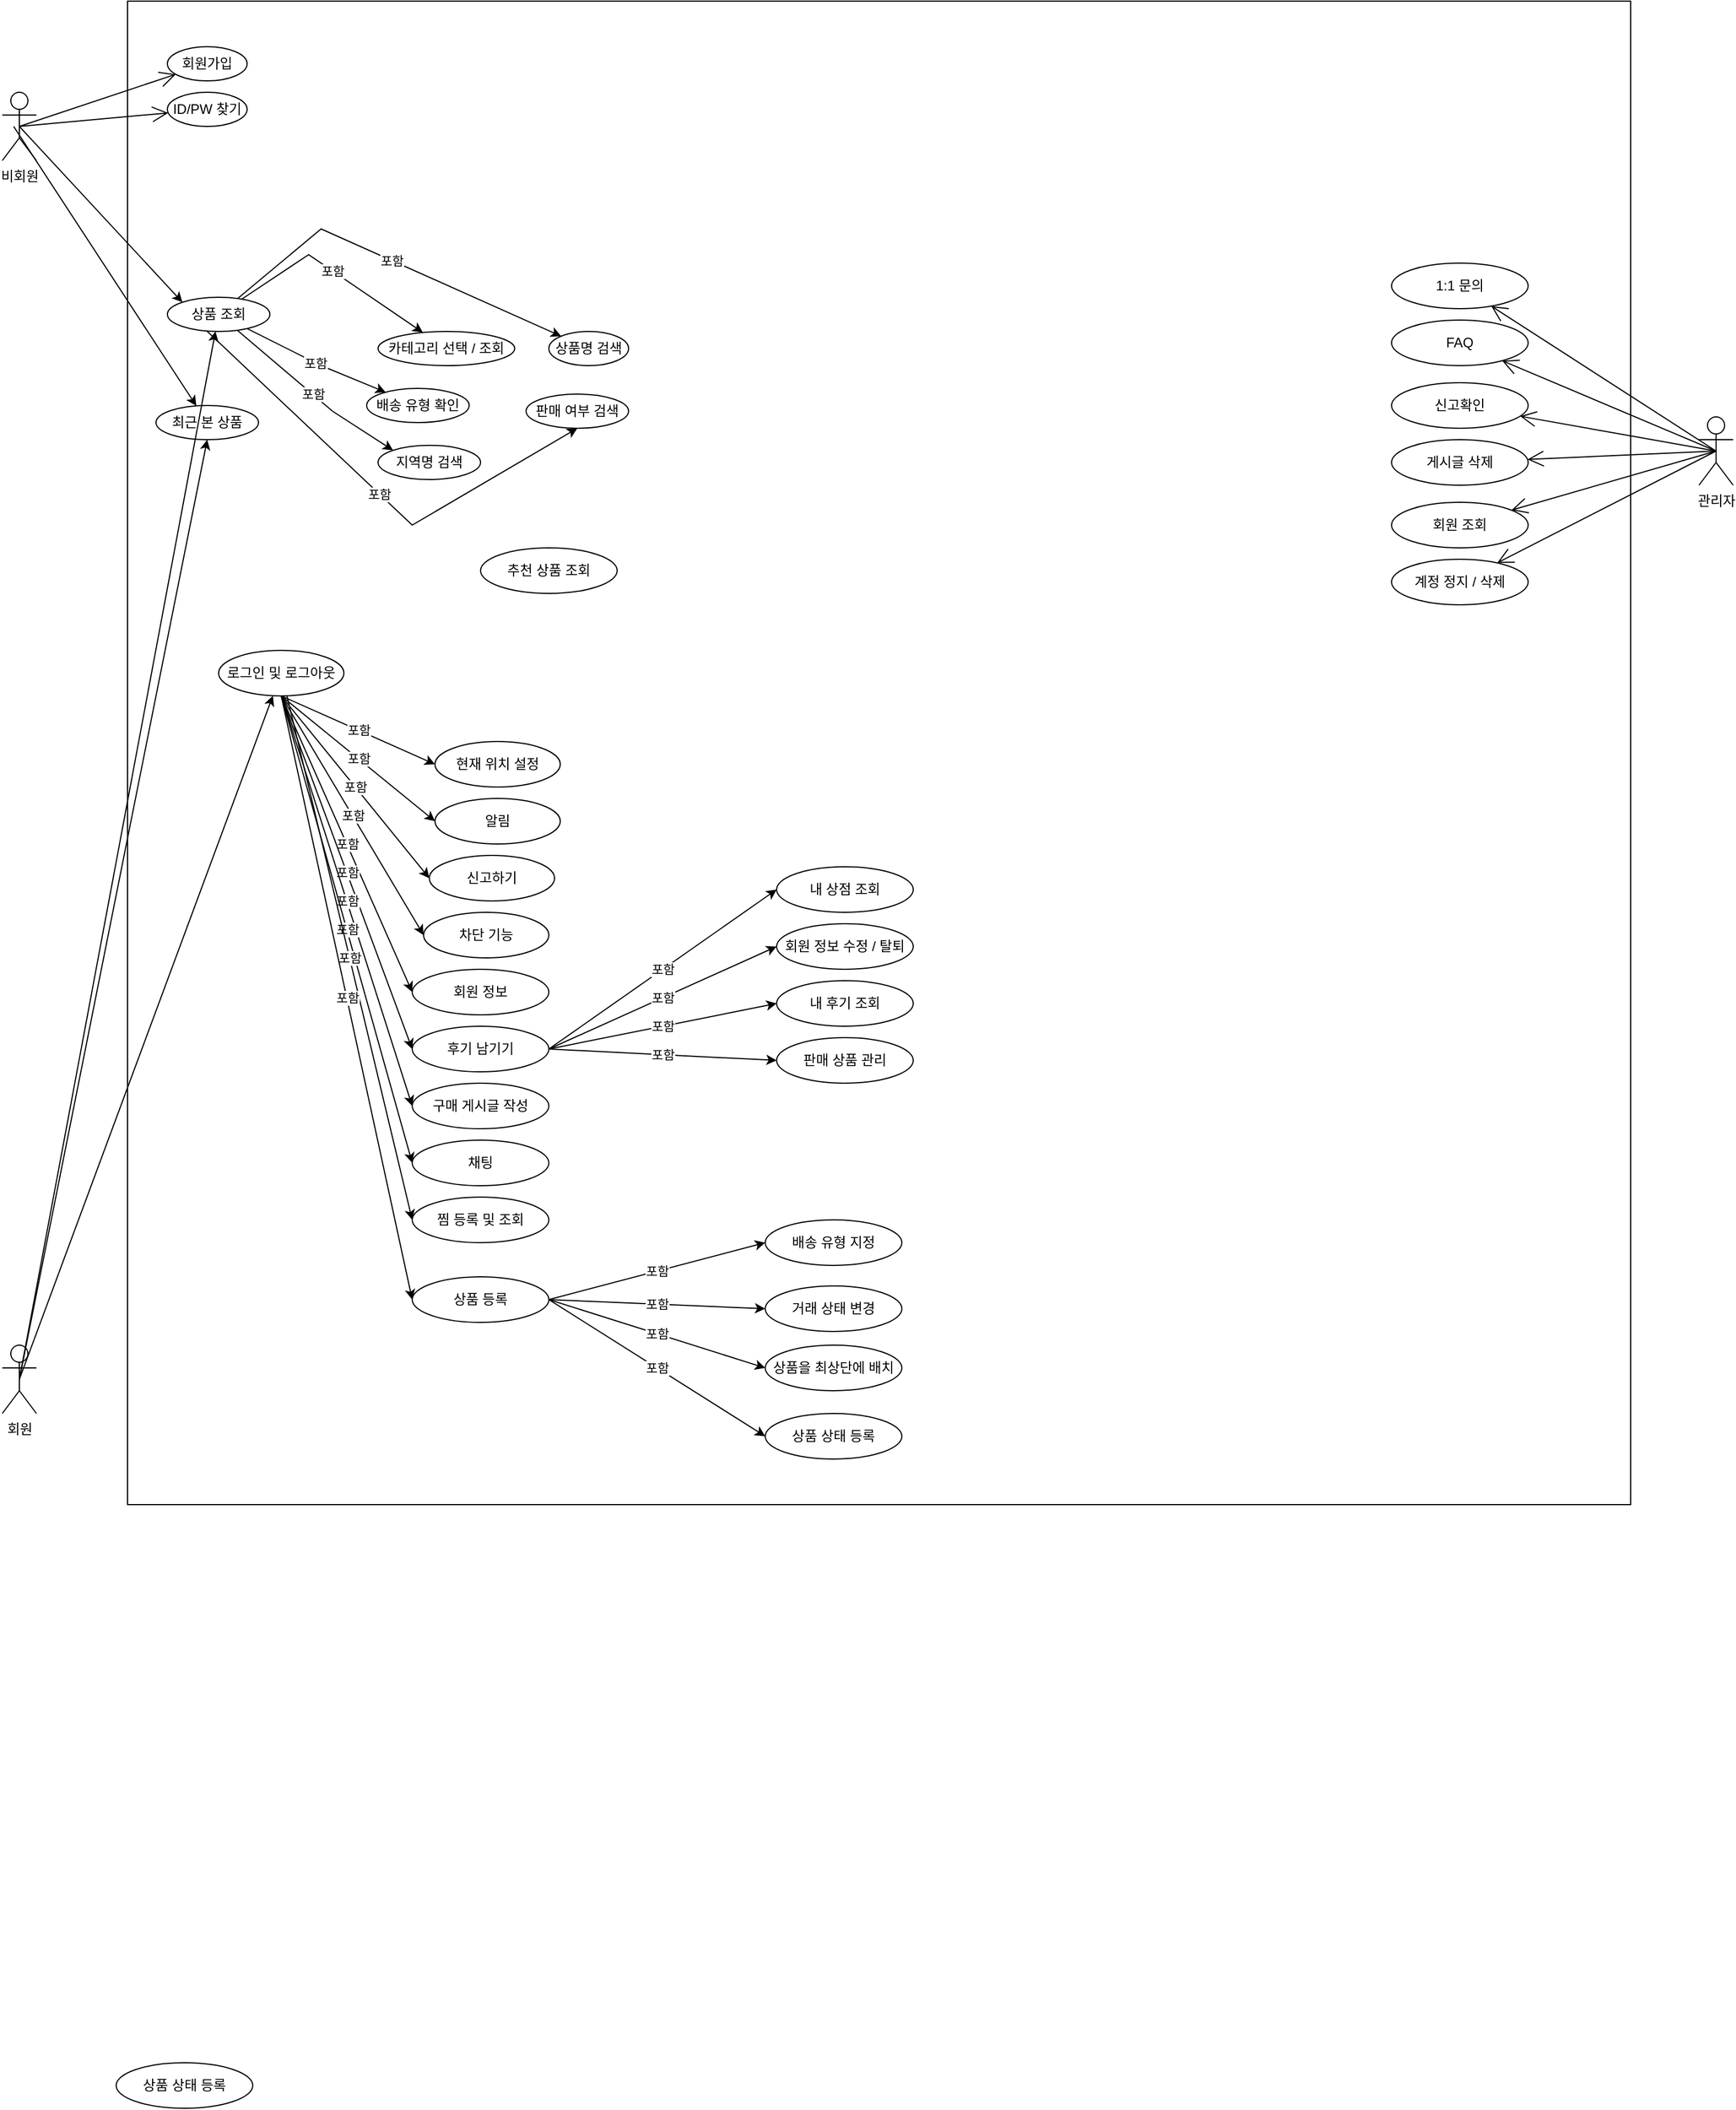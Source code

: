 <mxfile version="20.0.4" type="device"><diagram id="OKVO9dSo9H278coLtZNx" name="Page-1"><mxGraphModel dx="2844" dy="1588" grid="1" gridSize="10" guides="1" tooltips="1" connect="1" arrows="1" fold="1" page="1" pageScale="1" pageWidth="1654" pageHeight="2336" math="0" shadow="0"><root><mxCell id="0"/><mxCell id="1" parent="0"/><mxCell id="1rmoYfEY8m7WDfJlJX4g-1" value="비회원&lt;br&gt;" style="shape=umlActor;verticalLabelPosition=bottom;verticalAlign=top;html=1;outlineConnect=0;" parent="1" vertex="1"><mxGeometry x="50" y="100" width="30" height="60" as="geometry"/></mxCell><mxCell id="1rmoYfEY8m7WDfJlJX4g-3" value="관리자" style="shape=umlActor;verticalLabelPosition=bottom;verticalAlign=top;html=1;outlineConnect=0;" parent="1" vertex="1"><mxGeometry x="1540" y="385" width="30" height="60" as="geometry"/></mxCell><mxCell id="1rmoYfEY8m7WDfJlJX4g-9" value="" style="whiteSpace=wrap;html=1;aspect=fixed;" parent="1" vertex="1"><mxGeometry x="160" y="20" width="1320" height="1320" as="geometry"/></mxCell><mxCell id="1rmoYfEY8m7WDfJlJX4g-11" value="회원가입" style="ellipse;whiteSpace=wrap;html=1;" parent="1" vertex="1"><mxGeometry x="195" y="60" width="70" height="30" as="geometry"/></mxCell><mxCell id="1rmoYfEY8m7WDfJlJX4g-12" value="ID/PW 찾기" style="ellipse;whiteSpace=wrap;html=1;" parent="1" vertex="1"><mxGeometry x="195" y="100" width="70" height="30" as="geometry"/></mxCell><mxCell id="1rmoYfEY8m7WDfJlJX4g-14" value="상품명 검색" style="ellipse;whiteSpace=wrap;html=1;" parent="1" vertex="1"><mxGeometry x="530" y="310" width="70" height="30" as="geometry"/></mxCell><mxCell id="1rmoYfEY8m7WDfJlJX4g-16" value="판매 여부 검색" style="ellipse;whiteSpace=wrap;html=1;" parent="1" vertex="1"><mxGeometry x="510" y="365" width="90" height="30" as="geometry"/></mxCell><mxCell id="1rmoYfEY8m7WDfJlJX4g-17" value="회원&lt;br&gt;" style="shape=umlActor;verticalLabelPosition=bottom;verticalAlign=top;html=1;outlineConnect=0;" parent="1" vertex="1"><mxGeometry x="50" y="1200" width="30" height="60" as="geometry"/></mxCell><mxCell id="1rmoYfEY8m7WDfJlJX4g-20" value="지역명 검색" style="ellipse;whiteSpace=wrap;html=1;" parent="1" vertex="1"><mxGeometry x="380" y="410" width="90" height="30" as="geometry"/></mxCell><mxCell id="1rmoYfEY8m7WDfJlJX4g-21" value="카테고리 선택 / 조회" style="ellipse;whiteSpace=wrap;html=1;" parent="1" vertex="1"><mxGeometry x="380" y="310" width="120" height="30" as="geometry"/></mxCell><mxCell id="1rmoYfEY8m7WDfJlJX4g-22" value="배송 유형 확인" style="ellipse;whiteSpace=wrap;html=1;" parent="1" vertex="1"><mxGeometry x="370" y="360" width="90" height="30" as="geometry"/></mxCell><mxCell id="G9vm5j6Ib7OHZn2vaKfp-1" value="최근 본 상품&lt;span style=&quot;color: rgba(0, 0, 0, 0); font-family: monospace; font-size: 0px; text-align: start;&quot;&gt;%3CmxGraphModel%3E%3Croot%3E%3CmxCell%20id%3D%220%22%2F%3E%3CmxCell%20id%3D%221%22%20parent%3D%220%22%2F%3E%3CmxCell%20id%3D%222%22%20value%3D%22%EB%B0%B0%EC%86%A1%20%EC%9C%A0%ED%98%95%20%ED%99%95%EC%9D%B8%22%20style%3D%22ellipse%3BwhiteSpace%3Dwrap%3Bhtml%3D1%3B%22%20vertex%3D%221%22%20parent%3D%221%22%3E%3CmxGeometry%20x%3D%22190%22%20y%3D%22420%22%20width%3D%2290%22%20height%3D%2230%22%20as%3D%22geometry%22%2F%3E%3C%2FmxCell%3E%3C%2Froot%3E%3C%2FmxGraphModel%3E&lt;/span&gt;" style="ellipse;whiteSpace=wrap;html=1;" vertex="1" parent="1"><mxGeometry x="185" y="375" width="90" height="30" as="geometry"/></mxCell><mxCell id="G9vm5j6Ib7OHZn2vaKfp-3" value="로그인 및 로그아웃" style="ellipse;whiteSpace=wrap;html=1;" vertex="1" parent="1"><mxGeometry x="240" y="590" width="110" height="40" as="geometry"/></mxCell><mxCell id="G9vm5j6Ib7OHZn2vaKfp-4" value="현재 위치 설정&lt;span style=&quot;color: rgba(0, 0, 0, 0); font-family: monospace; font-size: 0px; text-align: start;&quot;&gt;%3CmxGraphModel%3E%3Croot%3E%3CmxCell%20id%3D%220%22%2F%3E%3CmxCell%20id%3D%221%22%20parent%3D%220%22%2F%3E%3CmxCell%20id%3D%222%22%20value%3D%22%EB%A1%9C%EA%B7%B8%EC%9D%B8%20%EB%B0%8F%20%ED%98%B8%EA%B7%B8%EC%95%84%EC%9B%83%22%20style%3D%22ellipse%3BwhiteSpace%3Dwrap%3Bhtml%3D1%3B%22%20vertex%3D%221%22%20parent%3D%221%22%3E%3CmxGeometry%20x%3D%22250%22%20y%3D%22610%22%20width%3D%22110%22%20height%3D%2240%22%20as%3D%22geometry%22%2F%3E%3C%2FmxCell%3E%3C%2Froot%3E%3C%2FmxGraphModel%3E&lt;/span&gt;" style="ellipse;whiteSpace=wrap;html=1;" vertex="1" parent="1"><mxGeometry x="430" y="670" width="110" height="40" as="geometry"/></mxCell><mxCell id="G9vm5j6Ib7OHZn2vaKfp-5" value="차단 기능" style="ellipse;whiteSpace=wrap;html=1;" vertex="1" parent="1"><mxGeometry x="420" y="820" width="110" height="40" as="geometry"/></mxCell><mxCell id="G9vm5j6Ib7OHZn2vaKfp-8" value="신고하기" style="ellipse;whiteSpace=wrap;html=1;" vertex="1" parent="1"><mxGeometry x="425" y="770" width="110" height="40" as="geometry"/></mxCell><mxCell id="G9vm5j6Ib7OHZn2vaKfp-9" value="알림" style="ellipse;whiteSpace=wrap;html=1;" vertex="1" parent="1"><mxGeometry x="430" y="720" width="110" height="40" as="geometry"/></mxCell><mxCell id="G9vm5j6Ib7OHZn2vaKfp-11" value="회원 정보 수정 / 탈퇴" style="ellipse;whiteSpace=wrap;html=1;" vertex="1" parent="1"><mxGeometry x="730" y="830" width="120" height="40" as="geometry"/></mxCell><mxCell id="G9vm5j6Ib7OHZn2vaKfp-12" value="내 상점 조회&lt;span style=&quot;color: rgba(0, 0, 0, 0); font-family: monospace; font-size: 0px; text-align: start;&quot;&gt;%3CmxGraphModel%3E%3Croot%3E%3CmxCell%20id%3D%220%22%2F%3E%3CmxCell%20id%3D%221%22%20parent%3D%220%22%2F%3E%3CmxCell%20id%3D%222%22%20value%3D%22%ED%9A%8C%EC%9B%90%20%EC%A0%95%EB%B3%B4%20%EC%88%98%EC%A0%95%20%2F%20%ED%83%88%ED%87%B4%22%20style%3D%22ellipse%3BwhiteSpace%3Dwrap%3Bhtml%3D1%3B%22%20vertex%3D%221%22%20parent%3D%221%22%3E%3CmxGeometry%20x%3D%22260%22%20y%3D%22900%22%20width%3D%22120%22%20height%3D%2240%22%20as%3D%22geometry%22%2F%3E%3C%2FmxCell%3E%3C%2Froot%3E%3C%2FmxGraphModel%3E&lt;/span&gt;" style="ellipse;whiteSpace=wrap;html=1;" vertex="1" parent="1"><mxGeometry x="730" y="780" width="120" height="40" as="geometry"/></mxCell><mxCell id="G9vm5j6Ib7OHZn2vaKfp-13" value="내 후기 조회&lt;span style=&quot;color: rgba(0, 0, 0, 0); font-family: monospace; font-size: 0px; text-align: start;&quot;&gt;%3CmxGraphModel%3E%3Croot%3E%3CmxCell%20id%3D%220%22%2F%3E%3CmxCell%20id%3D%221%22%20parent%3D%220%22%2F%3E%3CmxCell%20id%3D%222%22%20value%3D%22%ED%9A%8C%EC%9B%90%20%EC%A0%95%EB%B3%B4%20%EC%88%98%EC%A0%95%20%2F%20%ED%83%88%ED%87%B4%22%20style%3D%22ellipse%3BwhiteSpace%3Dwrap%3Bhtml%3D1%3B%22%20vertex%3D%221%22%20parent%3D%221%22%3E%3CmxGeometry%20x%3D%22260%22%20y%3D%22900%22%20width%3D%22120%22%20height%3D%2240%22%20as%3D%22geometry%22%2F%3E%3C%2FmxCell%3E%3C%2Froot%3E%3C%2FmxGraphModel%3E&lt;/span&gt;" style="ellipse;whiteSpace=wrap;html=1;" vertex="1" parent="1"><mxGeometry x="730" y="880" width="120" height="40" as="geometry"/></mxCell><mxCell id="G9vm5j6Ib7OHZn2vaKfp-14" value="판매 상품 관리" style="ellipse;whiteSpace=wrap;html=1;" vertex="1" parent="1"><mxGeometry x="730" y="930" width="120" height="40" as="geometry"/></mxCell><mxCell id="G9vm5j6Ib7OHZn2vaKfp-15" value="찜 등록 및 조회" style="ellipse;whiteSpace=wrap;html=1;" vertex="1" parent="1"><mxGeometry x="410" y="1070" width="120" height="40" as="geometry"/></mxCell><mxCell id="G9vm5j6Ib7OHZn2vaKfp-16" value="채팅" style="ellipse;whiteSpace=wrap;html=1;" vertex="1" parent="1"><mxGeometry x="410" y="1020" width="120" height="40" as="geometry"/></mxCell><mxCell id="G9vm5j6Ib7OHZn2vaKfp-17" value="후기 남기기" style="ellipse;whiteSpace=wrap;html=1;" vertex="1" parent="1"><mxGeometry x="410" y="920" width="120" height="40" as="geometry"/></mxCell><mxCell id="G9vm5j6Ib7OHZn2vaKfp-18" value="추천 상품 조회" style="ellipse;whiteSpace=wrap;html=1;" vertex="1" parent="1"><mxGeometry x="470" y="500" width="120" height="40" as="geometry"/></mxCell><mxCell id="G9vm5j6Ib7OHZn2vaKfp-19" value="구매 게시글 작성" style="ellipse;whiteSpace=wrap;html=1;" vertex="1" parent="1"><mxGeometry x="410" y="970" width="120" height="40" as="geometry"/></mxCell><mxCell id="G9vm5j6Ib7OHZn2vaKfp-20" value="상품 등록" style="ellipse;whiteSpace=wrap;html=1;" vertex="1" parent="1"><mxGeometry x="410" y="1140" width="120" height="40" as="geometry"/></mxCell><mxCell id="G9vm5j6Ib7OHZn2vaKfp-21" value="배송 유형 지정" style="ellipse;whiteSpace=wrap;html=1;" vertex="1" parent="1"><mxGeometry x="720" y="1090" width="120" height="40" as="geometry"/></mxCell><mxCell id="G9vm5j6Ib7OHZn2vaKfp-22" value="거래 상태 변경" style="ellipse;whiteSpace=wrap;html=1;" vertex="1" parent="1"><mxGeometry x="720" y="1148" width="120" height="40" as="geometry"/></mxCell><mxCell id="G9vm5j6Ib7OHZn2vaKfp-23" value="상품을 최상단에 배치" style="ellipse;whiteSpace=wrap;html=1;" vertex="1" parent="1"><mxGeometry x="720" y="1200" width="120" height="40" as="geometry"/></mxCell><mxCell id="G9vm5j6Ib7OHZn2vaKfp-24" value="상품 상태 등록" style="ellipse;whiteSpace=wrap;html=1;" vertex="1" parent="1"><mxGeometry x="720" y="1260" width="120" height="40" as="geometry"/></mxCell><mxCell id="G9vm5j6Ib7OHZn2vaKfp-25" value="상품 상태 등록" style="ellipse;whiteSpace=wrap;html=1;" vertex="1" parent="1"><mxGeometry x="150" y="1830" width="120" height="40" as="geometry"/></mxCell><mxCell id="G9vm5j6Ib7OHZn2vaKfp-26" value="FAQ" style="ellipse;whiteSpace=wrap;html=1;" vertex="1" parent="1"><mxGeometry x="1270" y="300" width="120" height="40" as="geometry"/></mxCell><mxCell id="G9vm5j6Ib7OHZn2vaKfp-28" value="신고확인" style="ellipse;whiteSpace=wrap;html=1;" vertex="1" parent="1"><mxGeometry x="1270" y="355" width="120" height="40" as="geometry"/></mxCell><mxCell id="G9vm5j6Ib7OHZn2vaKfp-29" value="게시글 삭제" style="ellipse;whiteSpace=wrap;html=1;" vertex="1" parent="1"><mxGeometry x="1270" y="405" width="120" height="40" as="geometry"/></mxCell><mxCell id="G9vm5j6Ib7OHZn2vaKfp-30" value="1:1 문의" style="ellipse;whiteSpace=wrap;html=1;" vertex="1" parent="1"><mxGeometry x="1270" y="250" width="120" height="40" as="geometry"/></mxCell><mxCell id="G9vm5j6Ib7OHZn2vaKfp-31" value="회원 조회" style="ellipse;whiteSpace=wrap;html=1;" vertex="1" parent="1"><mxGeometry x="1270" y="460" width="120" height="40" as="geometry"/></mxCell><mxCell id="G9vm5j6Ib7OHZn2vaKfp-32" value="계정 정지 / 삭제" style="ellipse;whiteSpace=wrap;html=1;" vertex="1" parent="1"><mxGeometry x="1270" y="510" width="120" height="40" as="geometry"/></mxCell><mxCell id="G9vm5j6Ib7OHZn2vaKfp-40" value="" style="endArrow=open;endFill=1;endSize=12;html=1;rounded=0;exitX=0.5;exitY=0.5;exitDx=0;exitDy=0;exitPerimeter=0;" edge="1" parent="1" source="1rmoYfEY8m7WDfJlJX4g-3" target="G9vm5j6Ib7OHZn2vaKfp-30"><mxGeometry width="160" relative="1" as="geometry"><mxPoint x="1400" y="510" as="sourcePoint"/><mxPoint x="1560" y="510" as="targetPoint"/></mxGeometry></mxCell><mxCell id="G9vm5j6Ib7OHZn2vaKfp-41" value="" style="endArrow=open;endFill=1;endSize=12;html=1;rounded=0;exitX=0.5;exitY=0.5;exitDx=0;exitDy=0;exitPerimeter=0;" edge="1" parent="1" source="1rmoYfEY8m7WDfJlJX4g-3" target="G9vm5j6Ib7OHZn2vaKfp-26"><mxGeometry width="160" relative="1" as="geometry"><mxPoint x="1400" y="510" as="sourcePoint"/><mxPoint x="1560" y="510" as="targetPoint"/></mxGeometry></mxCell><mxCell id="G9vm5j6Ib7OHZn2vaKfp-42" value="" style="endArrow=open;endFill=1;endSize=12;html=1;rounded=0;exitX=0.5;exitY=0.5;exitDx=0;exitDy=0;exitPerimeter=0;" edge="1" parent="1" source="1rmoYfEY8m7WDfJlJX4g-3" target="G9vm5j6Ib7OHZn2vaKfp-28"><mxGeometry width="160" relative="1" as="geometry"><mxPoint x="1565.0" y="425" as="sourcePoint"/><mxPoint x="1377.167" y="345.701" as="targetPoint"/></mxGeometry></mxCell><mxCell id="G9vm5j6Ib7OHZn2vaKfp-43" value="" style="endArrow=open;endFill=1;endSize=12;html=1;rounded=0;exitX=0.5;exitY=0.5;exitDx=0;exitDy=0;exitPerimeter=0;" edge="1" parent="1" source="1rmoYfEY8m7WDfJlJX4g-3" target="G9vm5j6Ib7OHZn2vaKfp-29"><mxGeometry width="160" relative="1" as="geometry"><mxPoint x="1550" y="420" as="sourcePoint"/><mxPoint x="1387.167" y="355.701" as="targetPoint"/></mxGeometry></mxCell><mxCell id="G9vm5j6Ib7OHZn2vaKfp-44" value="" style="endArrow=open;endFill=1;endSize=12;html=1;rounded=0;exitX=0.5;exitY=0.5;exitDx=0;exitDy=0;exitPerimeter=0;" edge="1" parent="1" source="1rmoYfEY8m7WDfJlJX4g-3" target="G9vm5j6Ib7OHZn2vaKfp-31"><mxGeometry width="160" relative="1" as="geometry"><mxPoint x="1585.0" y="445" as="sourcePoint"/><mxPoint x="1397.167" y="365.701" as="targetPoint"/></mxGeometry></mxCell><mxCell id="G9vm5j6Ib7OHZn2vaKfp-45" value="" style="endArrow=open;endFill=1;endSize=12;html=1;rounded=0;exitX=0.5;exitY=0.5;exitDx=0;exitDy=0;exitPerimeter=0;" edge="1" parent="1" source="1rmoYfEY8m7WDfJlJX4g-3" target="G9vm5j6Ib7OHZn2vaKfp-32"><mxGeometry width="160" relative="1" as="geometry"><mxPoint x="1595.0" y="455" as="sourcePoint"/><mxPoint x="1407.167" y="375.701" as="targetPoint"/></mxGeometry></mxCell><mxCell id="G9vm5j6Ib7OHZn2vaKfp-46" value="" style="endArrow=open;endFill=1;endSize=12;html=1;rounded=0;exitX=0.5;exitY=0.5;exitDx=0;exitDy=0;exitPerimeter=0;" edge="1" parent="1" source="1rmoYfEY8m7WDfJlJX4g-1" target="1rmoYfEY8m7WDfJlJX4g-11"><mxGeometry width="160" relative="1" as="geometry"><mxPoint x="72.03" y="120.0" as="sourcePoint"/><mxPoint x="-120.001" y="218.29" as="targetPoint"/></mxGeometry></mxCell><mxCell id="G9vm5j6Ib7OHZn2vaKfp-47" value="" style="endArrow=open;endFill=1;endSize=12;html=1;rounded=0;exitX=0.5;exitY=0.5;exitDx=0;exitDy=0;exitPerimeter=0;" edge="1" parent="1" source="1rmoYfEY8m7WDfJlJX4g-1" target="1rmoYfEY8m7WDfJlJX4g-12"><mxGeometry width="160" relative="1" as="geometry"><mxPoint x="75" y="140" as="sourcePoint"/><mxPoint x="253.617" y="101.641" as="targetPoint"/></mxGeometry></mxCell><mxCell id="G9vm5j6Ib7OHZn2vaKfp-48" value="" style="endArrow=classic;html=1;rounded=0;exitX=0.5;exitY=0.5;exitDx=0;exitDy=0;exitPerimeter=0;" edge="1" parent="1" source="1rmoYfEY8m7WDfJlJX4g-17" target="G9vm5j6Ib7OHZn2vaKfp-3"><mxGeometry width="50" height="50" relative="1" as="geometry"><mxPoint x="520" y="1010" as="sourcePoint"/><mxPoint x="570" y="960" as="targetPoint"/></mxGeometry></mxCell><mxCell id="G9vm5j6Ib7OHZn2vaKfp-49" value="" style="endArrow=classic;html=1;rounded=0;exitX=0.5;exitY=0.5;exitDx=0;exitDy=0;exitPerimeter=0;entryX=0;entryY=0;entryDx=0;entryDy=0;" edge="1" parent="1" source="1rmoYfEY8m7WDfJlJX4g-1" target="G9vm5j6Ib7OHZn2vaKfp-50"><mxGeometry width="50" height="50" relative="1" as="geometry"><mxPoint x="60" y="270" as="sourcePoint"/><mxPoint x="80" y="340" as="targetPoint"/></mxGeometry></mxCell><mxCell id="G9vm5j6Ib7OHZn2vaKfp-50" value="상품 조회" style="ellipse;whiteSpace=wrap;html=1;" vertex="1" parent="1"><mxGeometry x="195" y="280" width="90" height="30" as="geometry"/></mxCell><mxCell id="G9vm5j6Ib7OHZn2vaKfp-53" value="" style="endArrow=classic;html=1;rounded=0;" edge="1" parent="1" source="G9vm5j6Ib7OHZn2vaKfp-50" target="1rmoYfEY8m7WDfJlJX4g-22"><mxGeometry relative="1" as="geometry"><mxPoint x="120" y="380" as="sourcePoint"/><mxPoint x="220" y="380" as="targetPoint"/><Array as="points"><mxPoint x="330" y="340"/></Array></mxGeometry></mxCell><mxCell id="G9vm5j6Ib7OHZn2vaKfp-54" value="포함" style="edgeLabel;resizable=0;html=1;align=center;verticalAlign=middle;" connectable="0" vertex="1" parent="G9vm5j6Ib7OHZn2vaKfp-53"><mxGeometry relative="1" as="geometry"/></mxCell><mxCell id="G9vm5j6Ib7OHZn2vaKfp-59" value="" style="endArrow=classic;html=1;rounded=0;" edge="1" parent="1" source="G9vm5j6Ib7OHZn2vaKfp-50" target="1rmoYfEY8m7WDfJlJX4g-21"><mxGeometry relative="1" as="geometry"><mxPoint x="254.226" y="209.995" as="sourcePoint"/><mxPoint x="375.777" y="265.893" as="targetPoint"/><Array as="points"><mxPoint x="319.06" y="242.56"/></Array></mxGeometry></mxCell><mxCell id="G9vm5j6Ib7OHZn2vaKfp-60" value="포함" style="edgeLabel;resizable=0;html=1;align=center;verticalAlign=middle;" connectable="0" vertex="1" parent="G9vm5j6Ib7OHZn2vaKfp-59"><mxGeometry relative="1" as="geometry"/></mxCell><mxCell id="G9vm5j6Ib7OHZn2vaKfp-61" value="" style="endArrow=classic;html=1;rounded=0;entryX=0;entryY=0;entryDx=0;entryDy=0;" edge="1" parent="1" source="G9vm5j6Ib7OHZn2vaKfp-50" target="1rmoYfEY8m7WDfJlJX4g-20"><mxGeometry relative="1" as="geometry"><mxPoint x="285.166" y="327.435" as="sourcePoint"/><mxPoint x="406.717" y="383.333" as="targetPoint"/><Array as="points"><mxPoint x="340" y="380"/></Array></mxGeometry></mxCell><mxCell id="G9vm5j6Ib7OHZn2vaKfp-62" value="포함" style="edgeLabel;resizable=0;html=1;align=center;verticalAlign=middle;" connectable="0" vertex="1" parent="G9vm5j6Ib7OHZn2vaKfp-61"><mxGeometry relative="1" as="geometry"/></mxCell><mxCell id="G9vm5j6Ib7OHZn2vaKfp-63" value="" style="endArrow=classic;html=1;rounded=0;" edge="1" parent="1" source="G9vm5j6Ib7OHZn2vaKfp-50" target="1rmoYfEY8m7WDfJlJX4g-14"><mxGeometry relative="1" as="geometry"><mxPoint x="295.166" y="337.435" as="sourcePoint"/><mxPoint x="416.717" y="393.333" as="targetPoint"/><Array as="points"><mxPoint x="330" y="220"/></Array></mxGeometry></mxCell><mxCell id="G9vm5j6Ib7OHZn2vaKfp-64" value="포함" style="edgeLabel;resizable=0;html=1;align=center;verticalAlign=middle;" connectable="0" vertex="1" parent="G9vm5j6Ib7OHZn2vaKfp-63"><mxGeometry relative="1" as="geometry"/></mxCell><mxCell id="G9vm5j6Ib7OHZn2vaKfp-66" value="" style="endArrow=classic;html=1;rounded=0;exitX=0.381;exitY=0.975;exitDx=0;exitDy=0;exitPerimeter=0;entryX=0.5;entryY=1;entryDx=0;entryDy=0;" edge="1" parent="1" source="G9vm5j6Ib7OHZn2vaKfp-50" target="1rmoYfEY8m7WDfJlJX4g-16"><mxGeometry relative="1" as="geometry"><mxPoint x="305.166" y="347.435" as="sourcePoint"/><mxPoint x="426.717" y="403.333" as="targetPoint"/><Array as="points"><mxPoint x="410" y="480"/></Array></mxGeometry></mxCell><mxCell id="G9vm5j6Ib7OHZn2vaKfp-67" value="포함" style="edgeLabel;resizable=0;html=1;align=center;verticalAlign=middle;" connectable="0" vertex="1" parent="G9vm5j6Ib7OHZn2vaKfp-66"><mxGeometry relative="1" as="geometry"/></mxCell><mxCell id="G9vm5j6Ib7OHZn2vaKfp-68" value="" style="endArrow=classic;html=1;rounded=0;" edge="1" parent="1" target="G9vm5j6Ib7OHZn2vaKfp-1"><mxGeometry width="50" height="50" relative="1" as="geometry"><mxPoint x="60" y="130" as="sourcePoint"/><mxPoint x="218.18" y="294.393" as="targetPoint"/></mxGeometry></mxCell><mxCell id="G9vm5j6Ib7OHZn2vaKfp-69" value="" style="endArrow=classic;html=1;rounded=0;exitX=0.5;exitY=0.5;exitDx=0;exitDy=0;exitPerimeter=0;entryX=0.5;entryY=1;entryDx=0;entryDy=0;" edge="1" parent="1" source="1rmoYfEY8m7WDfJlJX4g-17" target="G9vm5j6Ib7OHZn2vaKfp-1"><mxGeometry width="50" height="50" relative="1" as="geometry"><mxPoint x="75" y="1240" as="sourcePoint"/><mxPoint x="297.652" y="639.821" as="targetPoint"/></mxGeometry></mxCell><mxCell id="G9vm5j6Ib7OHZn2vaKfp-70" value="" style="endArrow=classic;html=1;rounded=0;exitX=0.5;exitY=0.5;exitDx=0;exitDy=0;exitPerimeter=0;" edge="1" parent="1" source="1rmoYfEY8m7WDfJlJX4g-17" target="G9vm5j6Ib7OHZn2vaKfp-50"><mxGeometry width="50" height="50" relative="1" as="geometry"><mxPoint x="85" y="1250" as="sourcePoint"/><mxPoint x="307.652" y="649.821" as="targetPoint"/></mxGeometry></mxCell><mxCell id="G9vm5j6Ib7OHZn2vaKfp-79" value="" style="endArrow=classic;html=1;rounded=0;entryX=0;entryY=0.5;entryDx=0;entryDy=0;exitX=0.5;exitY=1;exitDx=0;exitDy=0;" edge="1" parent="1" source="G9vm5j6Ib7OHZn2vaKfp-3" target="G9vm5j6Ib7OHZn2vaKfp-4"><mxGeometry relative="1" as="geometry"><mxPoint x="301.692" y="604.557" as="sourcePoint"/><mxPoint x="438.31" y="710.003" as="targetPoint"/><Array as="points"/></mxGeometry></mxCell><mxCell id="G9vm5j6Ib7OHZn2vaKfp-80" value="포함" style="edgeLabel;resizable=0;html=1;align=center;verticalAlign=middle;" connectable="0" vertex="1" parent="G9vm5j6Ib7OHZn2vaKfp-79"><mxGeometry relative="1" as="geometry"/></mxCell><mxCell id="G9vm5j6Ib7OHZn2vaKfp-81" value="" style="endArrow=classic;html=1;rounded=0;entryX=0;entryY=0.5;entryDx=0;entryDy=0;exitX=0.5;exitY=1;exitDx=0;exitDy=0;" edge="1" parent="1" source="G9vm5j6Ib7OHZn2vaKfp-3" target="G9vm5j6Ib7OHZn2vaKfp-9"><mxGeometry relative="1" as="geometry"><mxPoint x="343.797" y="634.176" as="sourcePoint"/><mxPoint x="440.0" y="700.0" as="targetPoint"/><Array as="points"/></mxGeometry></mxCell><mxCell id="G9vm5j6Ib7OHZn2vaKfp-82" value="포함" style="edgeLabel;resizable=0;html=1;align=center;verticalAlign=middle;" connectable="0" vertex="1" parent="G9vm5j6Ib7OHZn2vaKfp-81"><mxGeometry relative="1" as="geometry"/></mxCell><mxCell id="G9vm5j6Ib7OHZn2vaKfp-83" value="" style="endArrow=classic;html=1;rounded=0;entryX=0;entryY=0.5;entryDx=0;entryDy=0;exitX=0.5;exitY=1;exitDx=0;exitDy=0;" edge="1" parent="1" source="G9vm5j6Ib7OHZn2vaKfp-3" target="G9vm5j6Ib7OHZn2vaKfp-8"><mxGeometry relative="1" as="geometry"><mxPoint x="353.797" y="644.176" as="sourcePoint"/><mxPoint x="450.0" y="710.0" as="targetPoint"/><Array as="points"/></mxGeometry></mxCell><mxCell id="G9vm5j6Ib7OHZn2vaKfp-84" value="포함" style="edgeLabel;resizable=0;html=1;align=center;verticalAlign=middle;" connectable="0" vertex="1" parent="G9vm5j6Ib7OHZn2vaKfp-83"><mxGeometry relative="1" as="geometry"/></mxCell><mxCell id="G9vm5j6Ib7OHZn2vaKfp-85" value="" style="endArrow=classic;html=1;rounded=0;entryX=0;entryY=0.5;entryDx=0;entryDy=0;exitX=0.5;exitY=1;exitDx=0;exitDy=0;" edge="1" parent="1" source="G9vm5j6Ib7OHZn2vaKfp-3" target="G9vm5j6Ib7OHZn2vaKfp-5"><mxGeometry relative="1" as="geometry"><mxPoint x="363.797" y="654.176" as="sourcePoint"/><mxPoint x="460.0" y="720.0" as="targetPoint"/><Array as="points"/></mxGeometry></mxCell><mxCell id="G9vm5j6Ib7OHZn2vaKfp-86" value="포함" style="edgeLabel;resizable=0;html=1;align=center;verticalAlign=middle;" connectable="0" vertex="1" parent="G9vm5j6Ib7OHZn2vaKfp-85"><mxGeometry relative="1" as="geometry"/></mxCell><mxCell id="G9vm5j6Ib7OHZn2vaKfp-87" value="" style="endArrow=classic;html=1;rounded=0;entryX=0;entryY=0.5;entryDx=0;entryDy=0;exitX=0.5;exitY=1;exitDx=0;exitDy=0;" edge="1" parent="1" source="G9vm5j6Ib7OHZn2vaKfp-3" target="G9vm5j6Ib7OHZn2vaKfp-89"><mxGeometry relative="1" as="geometry"><mxPoint x="373.797" y="664.176" as="sourcePoint"/><mxPoint x="470.0" y="730.0" as="targetPoint"/><Array as="points"/></mxGeometry></mxCell><mxCell id="G9vm5j6Ib7OHZn2vaKfp-88" value="포함" style="edgeLabel;resizable=0;html=1;align=center;verticalAlign=middle;" connectable="0" vertex="1" parent="G9vm5j6Ib7OHZn2vaKfp-87"><mxGeometry relative="1" as="geometry"/></mxCell><mxCell id="G9vm5j6Ib7OHZn2vaKfp-89" value="회원 정보" style="ellipse;whiteSpace=wrap;html=1;" vertex="1" parent="1"><mxGeometry x="410" y="870" width="120" height="40" as="geometry"/></mxCell><mxCell id="G9vm5j6Ib7OHZn2vaKfp-92" value="" style="endArrow=classic;html=1;rounded=0;entryX=0;entryY=0.5;entryDx=0;entryDy=0;exitX=0.5;exitY=1;exitDx=0;exitDy=0;" edge="1" parent="1" source="G9vm5j6Ib7OHZn2vaKfp-3" target="G9vm5j6Ib7OHZn2vaKfp-17"><mxGeometry relative="1" as="geometry"><mxPoint x="305" y="640.0" as="sourcePoint"/><mxPoint x="420.0" y="900" as="targetPoint"/><Array as="points"/></mxGeometry></mxCell><mxCell id="G9vm5j6Ib7OHZn2vaKfp-93" value="포함" style="edgeLabel;resizable=0;html=1;align=center;verticalAlign=middle;" connectable="0" vertex="1" parent="G9vm5j6Ib7OHZn2vaKfp-92"><mxGeometry relative="1" as="geometry"/></mxCell><mxCell id="G9vm5j6Ib7OHZn2vaKfp-94" value="" style="endArrow=classic;html=1;rounded=0;entryX=0;entryY=0.5;entryDx=0;entryDy=0;exitX=0.5;exitY=1;exitDx=0;exitDy=0;" edge="1" parent="1" source="G9vm5j6Ib7OHZn2vaKfp-3" target="G9vm5j6Ib7OHZn2vaKfp-19"><mxGeometry relative="1" as="geometry"><mxPoint x="315" y="650.0" as="sourcePoint"/><mxPoint x="430.0" y="910" as="targetPoint"/><Array as="points"/></mxGeometry></mxCell><mxCell id="G9vm5j6Ib7OHZn2vaKfp-95" value="포함" style="edgeLabel;resizable=0;html=1;align=center;verticalAlign=middle;" connectable="0" vertex="1" parent="G9vm5j6Ib7OHZn2vaKfp-94"><mxGeometry relative="1" as="geometry"/></mxCell><mxCell id="G9vm5j6Ib7OHZn2vaKfp-96" value="" style="endArrow=classic;html=1;rounded=0;entryX=0;entryY=0.5;entryDx=0;entryDy=0;exitX=0.5;exitY=1;exitDx=0;exitDy=0;" edge="1" parent="1" source="G9vm5j6Ib7OHZn2vaKfp-3" target="G9vm5j6Ib7OHZn2vaKfp-16"><mxGeometry relative="1" as="geometry"><mxPoint x="325" y="660.0" as="sourcePoint"/><mxPoint x="440.0" y="920" as="targetPoint"/><Array as="points"/></mxGeometry></mxCell><mxCell id="G9vm5j6Ib7OHZn2vaKfp-97" value="포함" style="edgeLabel;resizable=0;html=1;align=center;verticalAlign=middle;" connectable="0" vertex="1" parent="G9vm5j6Ib7OHZn2vaKfp-96"><mxGeometry relative="1" as="geometry"/></mxCell><mxCell id="G9vm5j6Ib7OHZn2vaKfp-98" value="" style="endArrow=classic;html=1;rounded=0;entryX=0;entryY=0.5;entryDx=0;entryDy=0;exitX=1;exitY=0.5;exitDx=0;exitDy=0;" edge="1" parent="1" source="G9vm5j6Ib7OHZn2vaKfp-17" target="G9vm5j6Ib7OHZn2vaKfp-12"><mxGeometry relative="1" as="geometry"><mxPoint x="570" y="900.0" as="sourcePoint"/><mxPoint x="685.0" y="1160" as="targetPoint"/><Array as="points"/></mxGeometry></mxCell><mxCell id="G9vm5j6Ib7OHZn2vaKfp-99" value="포함" style="edgeLabel;resizable=0;html=1;align=center;verticalAlign=middle;" connectable="0" vertex="1" parent="G9vm5j6Ib7OHZn2vaKfp-98"><mxGeometry relative="1" as="geometry"/></mxCell><mxCell id="G9vm5j6Ib7OHZn2vaKfp-100" value="" style="endArrow=classic;html=1;rounded=0;entryX=0;entryY=0.5;entryDx=0;entryDy=0;exitX=1;exitY=0.5;exitDx=0;exitDy=0;" edge="1" parent="1" source="G9vm5j6Ib7OHZn2vaKfp-17" target="G9vm5j6Ib7OHZn2vaKfp-11"><mxGeometry relative="1" as="geometry"><mxPoint x="540.0" y="950" as="sourcePoint"/><mxPoint x="740.0" y="810.0" as="targetPoint"/><Array as="points"/></mxGeometry></mxCell><mxCell id="G9vm5j6Ib7OHZn2vaKfp-101" value="포함" style="edgeLabel;resizable=0;html=1;align=center;verticalAlign=middle;" connectable="0" vertex="1" parent="G9vm5j6Ib7OHZn2vaKfp-100"><mxGeometry relative="1" as="geometry"/></mxCell><mxCell id="G9vm5j6Ib7OHZn2vaKfp-102" value="" style="endArrow=classic;html=1;rounded=0;entryX=0;entryY=0.5;entryDx=0;entryDy=0;exitX=1;exitY=0.5;exitDx=0;exitDy=0;" edge="1" parent="1" source="G9vm5j6Ib7OHZn2vaKfp-17" target="G9vm5j6Ib7OHZn2vaKfp-13"><mxGeometry relative="1" as="geometry"><mxPoint x="550.0" y="960" as="sourcePoint"/><mxPoint x="750.0" y="820.0" as="targetPoint"/><Array as="points"/></mxGeometry></mxCell><mxCell id="G9vm5j6Ib7OHZn2vaKfp-103" value="포함" style="edgeLabel;resizable=0;html=1;align=center;verticalAlign=middle;" connectable="0" vertex="1" parent="G9vm5j6Ib7OHZn2vaKfp-102"><mxGeometry relative="1" as="geometry"/></mxCell><mxCell id="G9vm5j6Ib7OHZn2vaKfp-104" value="" style="endArrow=classic;html=1;rounded=0;entryX=0;entryY=0.5;entryDx=0;entryDy=0;" edge="1" parent="1" target="G9vm5j6Ib7OHZn2vaKfp-14"><mxGeometry relative="1" as="geometry"><mxPoint x="530" y="940" as="sourcePoint"/><mxPoint x="760.0" y="830.0" as="targetPoint"/><Array as="points"/></mxGeometry></mxCell><mxCell id="G9vm5j6Ib7OHZn2vaKfp-105" value="포함" style="edgeLabel;resizable=0;html=1;align=center;verticalAlign=middle;" connectable="0" vertex="1" parent="G9vm5j6Ib7OHZn2vaKfp-104"><mxGeometry relative="1" as="geometry"/></mxCell><mxCell id="G9vm5j6Ib7OHZn2vaKfp-106" value="" style="endArrow=classic;html=1;rounded=0;entryX=0;entryY=0.5;entryDx=0;entryDy=0;" edge="1" parent="1" target="G9vm5j6Ib7OHZn2vaKfp-15"><mxGeometry relative="1" as="geometry"><mxPoint x="300" y="630" as="sourcePoint"/><mxPoint x="770.0" y="840.0" as="targetPoint"/><Array as="points"/></mxGeometry></mxCell><mxCell id="G9vm5j6Ib7OHZn2vaKfp-107" value="포함" style="edgeLabel;resizable=0;html=1;align=center;verticalAlign=middle;" connectable="0" vertex="1" parent="G9vm5j6Ib7OHZn2vaKfp-106"><mxGeometry relative="1" as="geometry"/></mxCell><mxCell id="G9vm5j6Ib7OHZn2vaKfp-108" value="" style="endArrow=classic;html=1;rounded=0;entryX=0;entryY=0.5;entryDx=0;entryDy=0;exitX=0.5;exitY=1;exitDx=0;exitDy=0;" edge="1" parent="1" source="G9vm5j6Ib7OHZn2vaKfp-3" target="G9vm5j6Ib7OHZn2vaKfp-20"><mxGeometry relative="1" as="geometry"><mxPoint x="580.0" y="990" as="sourcePoint"/><mxPoint x="780.0" y="850.0" as="targetPoint"/><Array as="points"/></mxGeometry></mxCell><mxCell id="G9vm5j6Ib7OHZn2vaKfp-109" value="포함" style="edgeLabel;resizable=0;html=1;align=center;verticalAlign=middle;" connectable="0" vertex="1" parent="G9vm5j6Ib7OHZn2vaKfp-108"><mxGeometry relative="1" as="geometry"/></mxCell><mxCell id="G9vm5j6Ib7OHZn2vaKfp-110" value="" style="endArrow=classic;html=1;rounded=0;entryX=0;entryY=0.5;entryDx=0;entryDy=0;exitX=1;exitY=0.5;exitDx=0;exitDy=0;" edge="1" parent="1" source="G9vm5j6Ib7OHZn2vaKfp-20" target="G9vm5j6Ib7OHZn2vaKfp-21"><mxGeometry relative="1" as="geometry"><mxPoint x="590.0" y="1000" as="sourcePoint"/><mxPoint x="790.0" y="860.0" as="targetPoint"/><Array as="points"/></mxGeometry></mxCell><mxCell id="G9vm5j6Ib7OHZn2vaKfp-111" value="포함" style="edgeLabel;resizable=0;html=1;align=center;verticalAlign=middle;" connectable="0" vertex="1" parent="G9vm5j6Ib7OHZn2vaKfp-110"><mxGeometry relative="1" as="geometry"/></mxCell><mxCell id="G9vm5j6Ib7OHZn2vaKfp-112" value="" style="endArrow=classic;html=1;rounded=0;entryX=0;entryY=0.5;entryDx=0;entryDy=0;exitX=1;exitY=0.5;exitDx=0;exitDy=0;" edge="1" parent="1" source="G9vm5j6Ib7OHZn2vaKfp-20" target="G9vm5j6Ib7OHZn2vaKfp-22"><mxGeometry relative="1" as="geometry"><mxPoint x="600.0" y="1010" as="sourcePoint"/><mxPoint x="800.0" y="870.0" as="targetPoint"/><Array as="points"/></mxGeometry></mxCell><mxCell id="G9vm5j6Ib7OHZn2vaKfp-113" value="포함" style="edgeLabel;resizable=0;html=1;align=center;verticalAlign=middle;" connectable="0" vertex="1" parent="G9vm5j6Ib7OHZn2vaKfp-112"><mxGeometry relative="1" as="geometry"/></mxCell><mxCell id="G9vm5j6Ib7OHZn2vaKfp-114" value="" style="endArrow=classic;html=1;rounded=0;entryX=0;entryY=0.5;entryDx=0;entryDy=0;" edge="1" parent="1" target="G9vm5j6Ib7OHZn2vaKfp-23"><mxGeometry relative="1" as="geometry"><mxPoint x="530" y="1160" as="sourcePoint"/><mxPoint x="810.0" y="880.0" as="targetPoint"/><Array as="points"/></mxGeometry></mxCell><mxCell id="G9vm5j6Ib7OHZn2vaKfp-115" value="포함" style="edgeLabel;resizable=0;html=1;align=center;verticalAlign=middle;" connectable="0" vertex="1" parent="G9vm5j6Ib7OHZn2vaKfp-114"><mxGeometry relative="1" as="geometry"/></mxCell><mxCell id="G9vm5j6Ib7OHZn2vaKfp-116" value="" style="endArrow=classic;html=1;rounded=0;entryX=0;entryY=0.5;entryDx=0;entryDy=0;exitX=1;exitY=0.5;exitDx=0;exitDy=0;" edge="1" parent="1" source="G9vm5j6Ib7OHZn2vaKfp-20" target="G9vm5j6Ib7OHZn2vaKfp-24"><mxGeometry relative="1" as="geometry"><mxPoint x="620.0" y="1030" as="sourcePoint"/><mxPoint x="820.0" y="890.0" as="targetPoint"/><Array as="points"/></mxGeometry></mxCell><mxCell id="G9vm5j6Ib7OHZn2vaKfp-117" value="포함" style="edgeLabel;resizable=0;html=1;align=center;verticalAlign=middle;" connectable="0" vertex="1" parent="G9vm5j6Ib7OHZn2vaKfp-116"><mxGeometry relative="1" as="geometry"/></mxCell></root></mxGraphModel></diagram></mxfile>